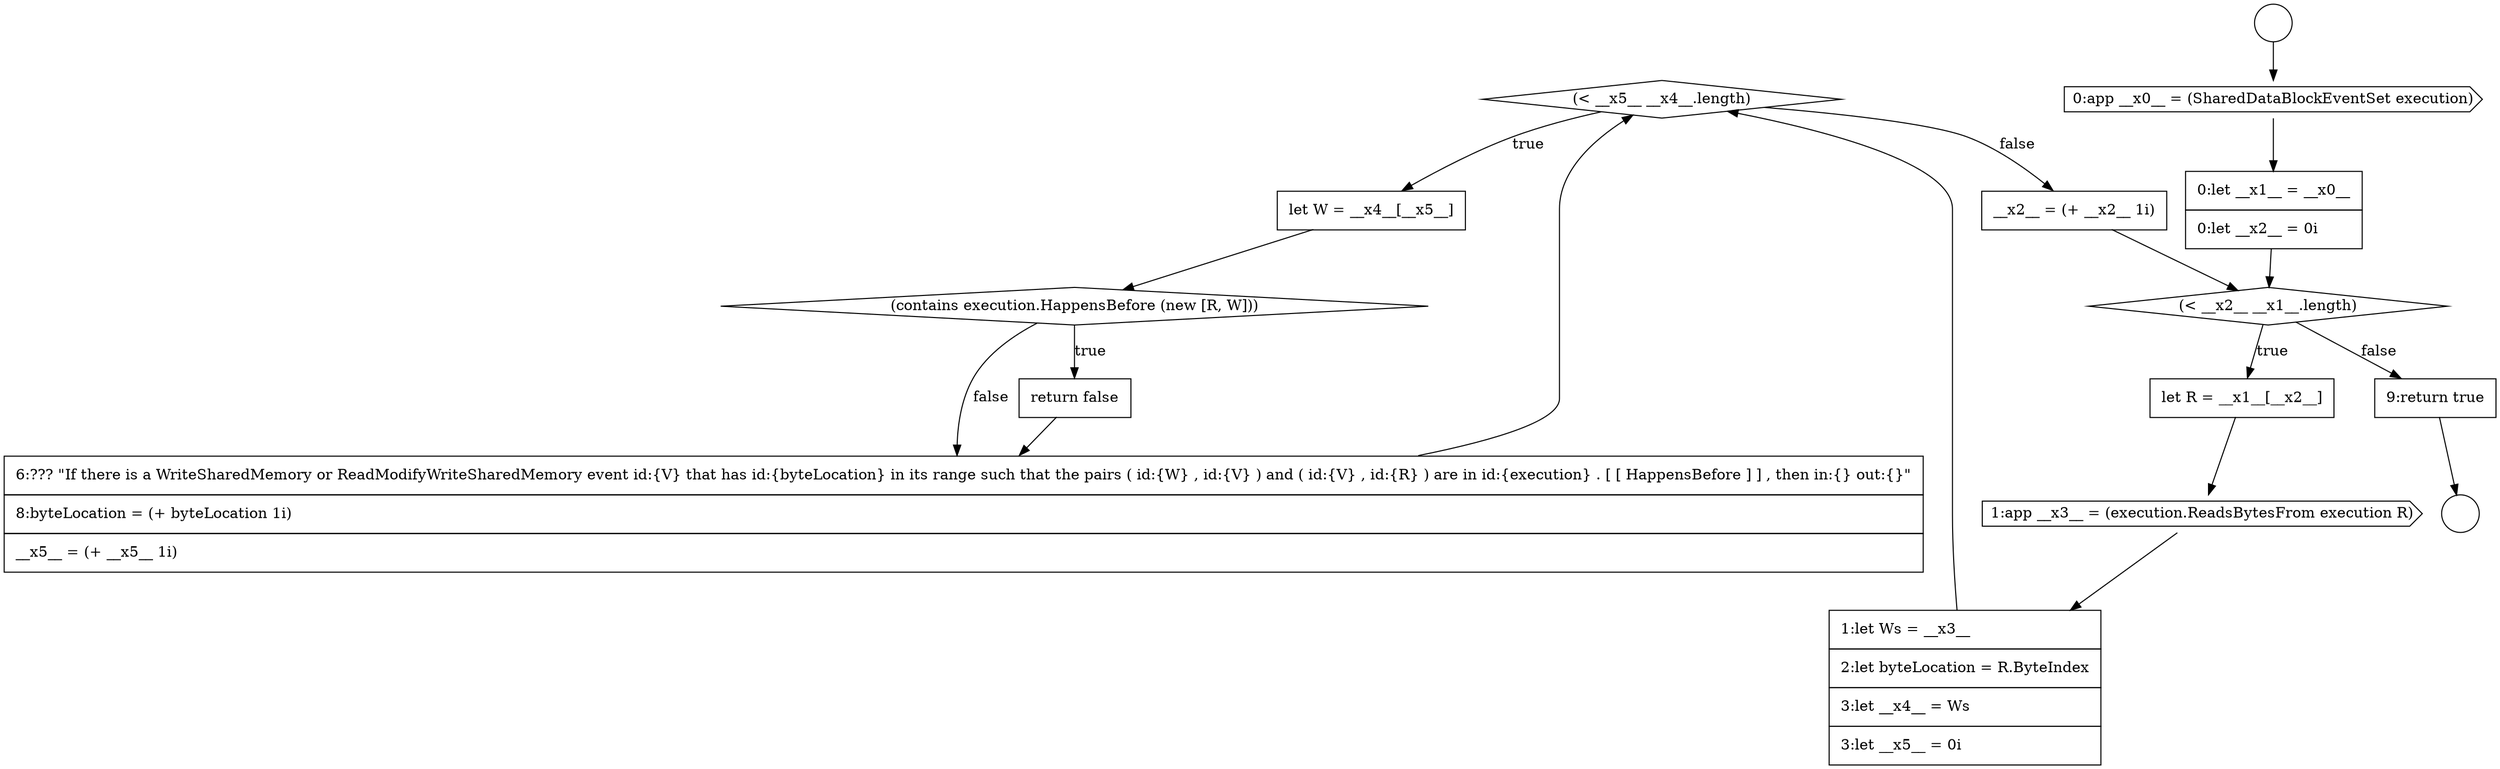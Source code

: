 digraph {
  node19565 [shape=diamond, label=<<font color="black">(&lt; __x5__ __x4__.length)</font>> color="black" fillcolor="white" style=filled]
  node19561 [shape=diamond, label=<<font color="black">(&lt; __x2__ __x1__.length)</font>> color="black" fillcolor="white" style=filled]
  node19557 [shape=circle label=" " color="black" fillcolor="white" style=filled]
  node19571 [shape=none, margin=0, label=<<font color="black">
    <table border="0" cellborder="1" cellspacing="0" cellpadding="10">
      <tr><td align="left">9:return true</td></tr>
    </table>
  </font>> color="black" fillcolor="white" style=filled]
  node19566 [shape=none, margin=0, label=<<font color="black">
    <table border="0" cellborder="1" cellspacing="0" cellpadding="10">
      <tr><td align="left">let W = __x4__[__x5__]</td></tr>
    </table>
  </font>> color="black" fillcolor="white" style=filled]
  node19562 [shape=none, margin=0, label=<<font color="black">
    <table border="0" cellborder="1" cellspacing="0" cellpadding="10">
      <tr><td align="left">let R = __x1__[__x2__]</td></tr>
    </table>
  </font>> color="black" fillcolor="white" style=filled]
  node19570 [shape=none, margin=0, label=<<font color="black">
    <table border="0" cellborder="1" cellspacing="0" cellpadding="10">
      <tr><td align="left">__x2__ = (+ __x2__ 1i)</td></tr>
    </table>
  </font>> color="black" fillcolor="white" style=filled]
  node19560 [shape=none, margin=0, label=<<font color="black">
    <table border="0" cellborder="1" cellspacing="0" cellpadding="10">
      <tr><td align="left">0:let __x1__ = __x0__</td></tr>
      <tr><td align="left">0:let __x2__ = 0i</td></tr>
    </table>
  </font>> color="black" fillcolor="white" style=filled]
  node19563 [shape=cds, label=<<font color="black">1:app __x3__ = (execution.ReadsBytesFrom execution R)</font>> color="black" fillcolor="white" style=filled]
  node19567 [shape=diamond, label=<<font color="black">(contains execution.HappensBefore (new [R, W]))</font>> color="black" fillcolor="white" style=filled]
  node19569 [shape=none, margin=0, label=<<font color="black">
    <table border="0" cellborder="1" cellspacing="0" cellpadding="10">
      <tr><td align="left">6:??? &quot;If there is a WriteSharedMemory or ReadModifyWriteSharedMemory event id:{V} that has id:{byteLocation} in its range such that the pairs ( id:{W} , id:{V} ) and ( id:{V} , id:{R} ) are in id:{execution} . [ [ HappensBefore ] ] , then in:{} out:{}&quot;</td></tr>
      <tr><td align="left">8:byteLocation = (+ byteLocation 1i)</td></tr>
      <tr><td align="left">__x5__ = (+ __x5__ 1i)</td></tr>
    </table>
  </font>> color="black" fillcolor="white" style=filled]
  node19559 [shape=cds, label=<<font color="black">0:app __x0__ = (SharedDataBlockEventSet execution)</font>> color="black" fillcolor="white" style=filled]
  node19568 [shape=none, margin=0, label=<<font color="black">
    <table border="0" cellborder="1" cellspacing="0" cellpadding="10">
      <tr><td align="left">return false</td></tr>
    </table>
  </font>> color="black" fillcolor="white" style=filled]
  node19564 [shape=none, margin=0, label=<<font color="black">
    <table border="0" cellborder="1" cellspacing="0" cellpadding="10">
      <tr><td align="left">1:let Ws = __x3__</td></tr>
      <tr><td align="left">2:let byteLocation = R.ByteIndex</td></tr>
      <tr><td align="left">3:let __x4__ = Ws</td></tr>
      <tr><td align="left">3:let __x5__ = 0i</td></tr>
    </table>
  </font>> color="black" fillcolor="white" style=filled]
  node19558 [shape=circle label=" " color="black" fillcolor="white" style=filled]
  node19568 -> node19569 [ color="black"]
  node19571 -> node19558 [ color="black"]
  node19566 -> node19567 [ color="black"]
  node19559 -> node19560 [ color="black"]
  node19564 -> node19565 [ color="black"]
  node19560 -> node19561 [ color="black"]
  node19565 -> node19566 [label=<<font color="black">true</font>> color="black"]
  node19565 -> node19570 [label=<<font color="black">false</font>> color="black"]
  node19563 -> node19564 [ color="black"]
  node19570 -> node19561 [ color="black"]
  node19562 -> node19563 [ color="black"]
  node19569 -> node19565 [ color="black"]
  node19567 -> node19568 [label=<<font color="black">true</font>> color="black"]
  node19567 -> node19569 [label=<<font color="black">false</font>> color="black"]
  node19561 -> node19562 [label=<<font color="black">true</font>> color="black"]
  node19561 -> node19571 [label=<<font color="black">false</font>> color="black"]
  node19557 -> node19559 [ color="black"]
}
